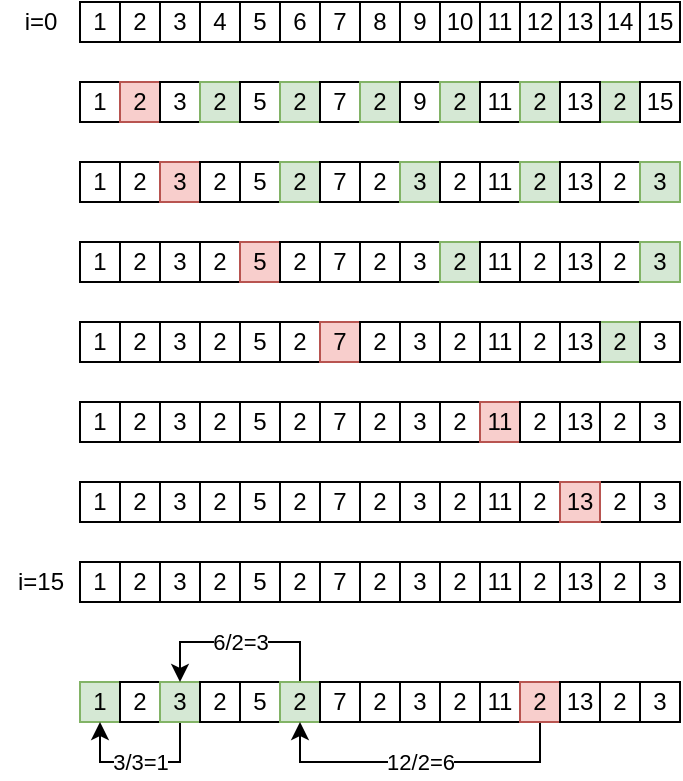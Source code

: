 <mxfile version="13.6.5">
    <diagram id="6hGFLwfOUW9BJ-s0fimq" name="Page-1">
        <mxGraphModel dx="441" dy="354" grid="1" gridSize="10" guides="1" tooltips="1" connect="1" arrows="1" fold="1" page="1" pageScale="1" pageWidth="827" pageHeight="1169" math="0" shadow="0">
            <root>
                <mxCell id="0"/>
                <mxCell id="1" parent="0"/>
                <mxCell id="2" value="1" style="whiteSpace=wrap;html=1;" vertex="1" parent="1">
                    <mxGeometry x="80" y="100" width="20" height="20" as="geometry"/>
                </mxCell>
                <mxCell id="3" value="2" style="whiteSpace=wrap;html=1;" vertex="1" parent="1">
                    <mxGeometry x="100" y="100" width="20" height="20" as="geometry"/>
                </mxCell>
                <mxCell id="4" value="3" style="whiteSpace=wrap;html=1;" vertex="1" parent="1">
                    <mxGeometry x="120" y="100" width="20" height="20" as="geometry"/>
                </mxCell>
                <mxCell id="5" value="4" style="whiteSpace=wrap;html=1;" vertex="1" parent="1">
                    <mxGeometry x="140" y="100" width="20" height="20" as="geometry"/>
                </mxCell>
                <mxCell id="6" value="5" style="whiteSpace=wrap;html=1;" vertex="1" parent="1">
                    <mxGeometry x="160" y="100" width="20" height="20" as="geometry"/>
                </mxCell>
                <mxCell id="7" value="6" style="whiteSpace=wrap;html=1;" vertex="1" parent="1">
                    <mxGeometry x="180" y="100" width="20" height="20" as="geometry"/>
                </mxCell>
                <mxCell id="8" value="7" style="whiteSpace=wrap;html=1;" vertex="1" parent="1">
                    <mxGeometry x="200" y="100" width="20" height="20" as="geometry"/>
                </mxCell>
                <mxCell id="9" value="8" style="whiteSpace=wrap;html=1;" vertex="1" parent="1">
                    <mxGeometry x="220" y="100" width="20" height="20" as="geometry"/>
                </mxCell>
                <mxCell id="10" value="9" style="whiteSpace=wrap;html=1;" vertex="1" parent="1">
                    <mxGeometry x="240" y="100" width="20" height="20" as="geometry"/>
                </mxCell>
                <mxCell id="13" value="10" style="whiteSpace=wrap;html=1;" vertex="1" parent="1">
                    <mxGeometry x="260" y="100" width="20" height="20" as="geometry"/>
                </mxCell>
                <mxCell id="14" value="11" style="whiteSpace=wrap;html=1;" vertex="1" parent="1">
                    <mxGeometry x="280" y="100" width="20" height="20" as="geometry"/>
                </mxCell>
                <mxCell id="15" value="12" style="whiteSpace=wrap;html=1;" vertex="1" parent="1">
                    <mxGeometry x="300" y="100" width="20" height="20" as="geometry"/>
                </mxCell>
                <mxCell id="16" value="14" style="whiteSpace=wrap;html=1;" vertex="1" parent="1">
                    <mxGeometry x="340" y="100" width="20" height="20" as="geometry"/>
                </mxCell>
                <mxCell id="17" value="13" style="whiteSpace=wrap;html=1;" vertex="1" parent="1">
                    <mxGeometry x="320" y="100" width="20" height="20" as="geometry"/>
                </mxCell>
                <mxCell id="18" value="15" style="whiteSpace=wrap;html=1;" vertex="1" parent="1">
                    <mxGeometry x="360" y="100" width="20" height="20" as="geometry"/>
                </mxCell>
                <mxCell id="22" value="1" style="whiteSpace=wrap;html=1;" vertex="1" parent="1">
                    <mxGeometry x="80" y="140" width="20" height="20" as="geometry"/>
                </mxCell>
                <mxCell id="23" value="2" style="whiteSpace=wrap;html=1;fillColor=#f8cecc;strokeColor=#b85450;" vertex="1" parent="1">
                    <mxGeometry x="100" y="140" width="20" height="20" as="geometry"/>
                </mxCell>
                <mxCell id="24" value="3" style="whiteSpace=wrap;html=1;" vertex="1" parent="1">
                    <mxGeometry x="120" y="140" width="20" height="20" as="geometry"/>
                </mxCell>
                <mxCell id="25" value="2" style="whiteSpace=wrap;html=1;fillColor=#d5e8d4;strokeColor=#82b366;" vertex="1" parent="1">
                    <mxGeometry x="140" y="140" width="20" height="20" as="geometry"/>
                </mxCell>
                <mxCell id="26" value="5" style="whiteSpace=wrap;html=1;" vertex="1" parent="1">
                    <mxGeometry x="160" y="140" width="20" height="20" as="geometry"/>
                </mxCell>
                <mxCell id="27" value="2" style="whiteSpace=wrap;html=1;fillColor=#d5e8d4;strokeColor=#82b366;" vertex="1" parent="1">
                    <mxGeometry x="180" y="140" width="20" height="20" as="geometry"/>
                </mxCell>
                <mxCell id="28" value="7" style="whiteSpace=wrap;html=1;" vertex="1" parent="1">
                    <mxGeometry x="200" y="140" width="20" height="20" as="geometry"/>
                </mxCell>
                <mxCell id="29" value="2" style="whiteSpace=wrap;html=1;fillColor=#d5e8d4;strokeColor=#82b366;" vertex="1" parent="1">
                    <mxGeometry x="220" y="140" width="20" height="20" as="geometry"/>
                </mxCell>
                <mxCell id="30" value="9" style="whiteSpace=wrap;html=1;" vertex="1" parent="1">
                    <mxGeometry x="240" y="140" width="20" height="20" as="geometry"/>
                </mxCell>
                <mxCell id="31" value="2" style="whiteSpace=wrap;html=1;fillColor=#d5e8d4;strokeColor=#82b366;" vertex="1" parent="1">
                    <mxGeometry x="260" y="140" width="20" height="20" as="geometry"/>
                </mxCell>
                <mxCell id="32" value="11" style="whiteSpace=wrap;html=1;" vertex="1" parent="1">
                    <mxGeometry x="280" y="140" width="20" height="20" as="geometry"/>
                </mxCell>
                <mxCell id="33" value="2" style="whiteSpace=wrap;html=1;fillColor=#d5e8d4;strokeColor=#82b366;" vertex="1" parent="1">
                    <mxGeometry x="300" y="140" width="20" height="20" as="geometry"/>
                </mxCell>
                <mxCell id="34" value="2" style="whiteSpace=wrap;html=1;fillColor=#d5e8d4;strokeColor=#82b366;" vertex="1" parent="1">
                    <mxGeometry x="340" y="140" width="20" height="20" as="geometry"/>
                </mxCell>
                <mxCell id="35" value="13" style="whiteSpace=wrap;html=1;" vertex="1" parent="1">
                    <mxGeometry x="320" y="140" width="20" height="20" as="geometry"/>
                </mxCell>
                <mxCell id="36" value="15" style="whiteSpace=wrap;html=1;" vertex="1" parent="1">
                    <mxGeometry x="360" y="140" width="20" height="20" as="geometry"/>
                </mxCell>
                <mxCell id="58" value="1" style="whiteSpace=wrap;html=1;" vertex="1" parent="1">
                    <mxGeometry x="80" y="180" width="20" height="20" as="geometry"/>
                </mxCell>
                <mxCell id="59" value="2" style="whiteSpace=wrap;html=1;" vertex="1" parent="1">
                    <mxGeometry x="100" y="180" width="20" height="20" as="geometry"/>
                </mxCell>
                <mxCell id="60" value="3" style="whiteSpace=wrap;html=1;fillColor=#f8cecc;strokeColor=#b85450;" vertex="1" parent="1">
                    <mxGeometry x="120" y="180" width="20" height="20" as="geometry"/>
                </mxCell>
                <mxCell id="61" value="2" style="whiteSpace=wrap;html=1;" vertex="1" parent="1">
                    <mxGeometry x="140" y="180" width="20" height="20" as="geometry"/>
                </mxCell>
                <mxCell id="62" value="5" style="whiteSpace=wrap;html=1;" vertex="1" parent="1">
                    <mxGeometry x="160" y="180" width="20" height="20" as="geometry"/>
                </mxCell>
                <mxCell id="63" value="2" style="whiteSpace=wrap;html=1;fillColor=#d5e8d4;strokeColor=#82b366;" vertex="1" parent="1">
                    <mxGeometry x="180" y="180" width="20" height="20" as="geometry"/>
                </mxCell>
                <mxCell id="64" value="7" style="whiteSpace=wrap;html=1;" vertex="1" parent="1">
                    <mxGeometry x="200" y="180" width="20" height="20" as="geometry"/>
                </mxCell>
                <mxCell id="65" value="2" style="whiteSpace=wrap;html=1;" vertex="1" parent="1">
                    <mxGeometry x="220" y="180" width="20" height="20" as="geometry"/>
                </mxCell>
                <mxCell id="66" value="3" style="whiteSpace=wrap;html=1;fillColor=#d5e8d4;strokeColor=#82b366;" vertex="1" parent="1">
                    <mxGeometry x="240" y="180" width="20" height="20" as="geometry"/>
                </mxCell>
                <mxCell id="67" value="2" style="whiteSpace=wrap;html=1;" vertex="1" parent="1">
                    <mxGeometry x="260" y="180" width="20" height="20" as="geometry"/>
                </mxCell>
                <mxCell id="68" value="11" style="whiteSpace=wrap;html=1;" vertex="1" parent="1">
                    <mxGeometry x="280" y="180" width="20" height="20" as="geometry"/>
                </mxCell>
                <mxCell id="69" value="2" style="whiteSpace=wrap;html=1;fillColor=#d5e8d4;strokeColor=#82b366;" vertex="1" parent="1">
                    <mxGeometry x="300" y="180" width="20" height="20" as="geometry"/>
                </mxCell>
                <mxCell id="70" value="2" style="whiteSpace=wrap;html=1;" vertex="1" parent="1">
                    <mxGeometry x="340" y="180" width="20" height="20" as="geometry"/>
                </mxCell>
                <mxCell id="71" value="13" style="whiteSpace=wrap;html=1;" vertex="1" parent="1">
                    <mxGeometry x="320" y="180" width="20" height="20" as="geometry"/>
                </mxCell>
                <mxCell id="72" value="3" style="whiteSpace=wrap;html=1;fillColor=#d5e8d4;strokeColor=#82b366;" vertex="1" parent="1">
                    <mxGeometry x="360" y="180" width="20" height="20" as="geometry"/>
                </mxCell>
                <mxCell id="76" value="1" style="whiteSpace=wrap;html=1;" vertex="1" parent="1">
                    <mxGeometry x="80" y="220" width="20" height="20" as="geometry"/>
                </mxCell>
                <mxCell id="77" value="2" style="whiteSpace=wrap;html=1;" vertex="1" parent="1">
                    <mxGeometry x="100" y="220" width="20" height="20" as="geometry"/>
                </mxCell>
                <mxCell id="78" value="3" style="whiteSpace=wrap;html=1;" vertex="1" parent="1">
                    <mxGeometry x="120" y="220" width="20" height="20" as="geometry"/>
                </mxCell>
                <mxCell id="79" value="2" style="whiteSpace=wrap;html=1;" vertex="1" parent="1">
                    <mxGeometry x="140" y="220" width="20" height="20" as="geometry"/>
                </mxCell>
                <mxCell id="80" value="5" style="whiteSpace=wrap;html=1;fillColor=#f8cecc;strokeColor=#b85450;" vertex="1" parent="1">
                    <mxGeometry x="160" y="220" width="20" height="20" as="geometry"/>
                </mxCell>
                <mxCell id="81" value="2" style="whiteSpace=wrap;html=1;" vertex="1" parent="1">
                    <mxGeometry x="180" y="220" width="20" height="20" as="geometry"/>
                </mxCell>
                <mxCell id="82" value="7" style="whiteSpace=wrap;html=1;" vertex="1" parent="1">
                    <mxGeometry x="200" y="220" width="20" height="20" as="geometry"/>
                </mxCell>
                <mxCell id="83" value="2" style="whiteSpace=wrap;html=1;" vertex="1" parent="1">
                    <mxGeometry x="220" y="220" width="20" height="20" as="geometry"/>
                </mxCell>
                <mxCell id="84" value="3" style="whiteSpace=wrap;html=1;" vertex="1" parent="1">
                    <mxGeometry x="240" y="220" width="20" height="20" as="geometry"/>
                </mxCell>
                <mxCell id="85" value="2" style="whiteSpace=wrap;html=1;fillColor=#d5e8d4;strokeColor=#82b366;" vertex="1" parent="1">
                    <mxGeometry x="260" y="220" width="20" height="20" as="geometry"/>
                </mxCell>
                <mxCell id="86" value="11" style="whiteSpace=wrap;html=1;" vertex="1" parent="1">
                    <mxGeometry x="280" y="220" width="20" height="20" as="geometry"/>
                </mxCell>
                <mxCell id="87" value="2" style="whiteSpace=wrap;html=1;" vertex="1" parent="1">
                    <mxGeometry x="300" y="220" width="20" height="20" as="geometry"/>
                </mxCell>
                <mxCell id="88" value="2" style="whiteSpace=wrap;html=1;" vertex="1" parent="1">
                    <mxGeometry x="340" y="220" width="20" height="20" as="geometry"/>
                </mxCell>
                <mxCell id="89" value="13" style="whiteSpace=wrap;html=1;" vertex="1" parent="1">
                    <mxGeometry x="320" y="220" width="20" height="20" as="geometry"/>
                </mxCell>
                <mxCell id="90" value="3" style="whiteSpace=wrap;html=1;fillColor=#d5e8d4;strokeColor=#82b366;" vertex="1" parent="1">
                    <mxGeometry x="360" y="220" width="20" height="20" as="geometry"/>
                </mxCell>
                <mxCell id="94" value="1" style="whiteSpace=wrap;html=1;" vertex="1" parent="1">
                    <mxGeometry x="80" y="260" width="20" height="20" as="geometry"/>
                </mxCell>
                <mxCell id="95" value="2" style="whiteSpace=wrap;html=1;" vertex="1" parent="1">
                    <mxGeometry x="100" y="260" width="20" height="20" as="geometry"/>
                </mxCell>
                <mxCell id="96" value="3" style="whiteSpace=wrap;html=1;" vertex="1" parent="1">
                    <mxGeometry x="120" y="260" width="20" height="20" as="geometry"/>
                </mxCell>
                <mxCell id="97" value="2" style="whiteSpace=wrap;html=1;" vertex="1" parent="1">
                    <mxGeometry x="140" y="260" width="20" height="20" as="geometry"/>
                </mxCell>
                <mxCell id="98" value="5" style="whiteSpace=wrap;html=1;" vertex="1" parent="1">
                    <mxGeometry x="160" y="260" width="20" height="20" as="geometry"/>
                </mxCell>
                <mxCell id="99" value="2" style="whiteSpace=wrap;html=1;" vertex="1" parent="1">
                    <mxGeometry x="180" y="260" width="20" height="20" as="geometry"/>
                </mxCell>
                <mxCell id="100" value="7" style="whiteSpace=wrap;html=1;fillColor=#f8cecc;strokeColor=#b85450;" vertex="1" parent="1">
                    <mxGeometry x="200" y="260" width="20" height="20" as="geometry"/>
                </mxCell>
                <mxCell id="101" value="2" style="whiteSpace=wrap;html=1;" vertex="1" parent="1">
                    <mxGeometry x="220" y="260" width="20" height="20" as="geometry"/>
                </mxCell>
                <mxCell id="102" value="3" style="whiteSpace=wrap;html=1;" vertex="1" parent="1">
                    <mxGeometry x="240" y="260" width="20" height="20" as="geometry"/>
                </mxCell>
                <mxCell id="103" value="2" style="whiteSpace=wrap;html=1;" vertex="1" parent="1">
                    <mxGeometry x="260" y="260" width="20" height="20" as="geometry"/>
                </mxCell>
                <mxCell id="104" value="11" style="whiteSpace=wrap;html=1;" vertex="1" parent="1">
                    <mxGeometry x="280" y="260" width="20" height="20" as="geometry"/>
                </mxCell>
                <mxCell id="105" value="2" style="whiteSpace=wrap;html=1;" vertex="1" parent="1">
                    <mxGeometry x="300" y="260" width="20" height="20" as="geometry"/>
                </mxCell>
                <mxCell id="106" value="2" style="whiteSpace=wrap;html=1;fillColor=#d5e8d4;strokeColor=#82b366;" vertex="1" parent="1">
                    <mxGeometry x="340" y="260" width="20" height="20" as="geometry"/>
                </mxCell>
                <mxCell id="107" value="13" style="whiteSpace=wrap;html=1;" vertex="1" parent="1">
                    <mxGeometry x="320" y="260" width="20" height="20" as="geometry"/>
                </mxCell>
                <mxCell id="108" value="3" style="whiteSpace=wrap;html=1;" vertex="1" parent="1">
                    <mxGeometry x="360" y="260" width="20" height="20" as="geometry"/>
                </mxCell>
                <mxCell id="112" value="1" style="whiteSpace=wrap;html=1;" vertex="1" parent="1">
                    <mxGeometry x="80" y="300" width="20" height="20" as="geometry"/>
                </mxCell>
                <mxCell id="113" value="2" style="whiteSpace=wrap;html=1;" vertex="1" parent="1">
                    <mxGeometry x="100" y="300" width="20" height="20" as="geometry"/>
                </mxCell>
                <mxCell id="114" value="3" style="whiteSpace=wrap;html=1;" vertex="1" parent="1">
                    <mxGeometry x="120" y="300" width="20" height="20" as="geometry"/>
                </mxCell>
                <mxCell id="115" value="2" style="whiteSpace=wrap;html=1;" vertex="1" parent="1">
                    <mxGeometry x="140" y="300" width="20" height="20" as="geometry"/>
                </mxCell>
                <mxCell id="116" value="5" style="whiteSpace=wrap;html=1;" vertex="1" parent="1">
                    <mxGeometry x="160" y="300" width="20" height="20" as="geometry"/>
                </mxCell>
                <mxCell id="117" value="2" style="whiteSpace=wrap;html=1;" vertex="1" parent="1">
                    <mxGeometry x="180" y="300" width="20" height="20" as="geometry"/>
                </mxCell>
                <mxCell id="118" value="7" style="whiteSpace=wrap;html=1;" vertex="1" parent="1">
                    <mxGeometry x="200" y="300" width="20" height="20" as="geometry"/>
                </mxCell>
                <mxCell id="119" value="2" style="whiteSpace=wrap;html=1;" vertex="1" parent="1">
                    <mxGeometry x="220" y="300" width="20" height="20" as="geometry"/>
                </mxCell>
                <mxCell id="120" value="3" style="whiteSpace=wrap;html=1;" vertex="1" parent="1">
                    <mxGeometry x="240" y="300" width="20" height="20" as="geometry"/>
                </mxCell>
                <mxCell id="121" value="2" style="whiteSpace=wrap;html=1;" vertex="1" parent="1">
                    <mxGeometry x="260" y="300" width="20" height="20" as="geometry"/>
                </mxCell>
                <mxCell id="122" value="11" style="whiteSpace=wrap;html=1;fillColor=#f8cecc;strokeColor=#b85450;" vertex="1" parent="1">
                    <mxGeometry x="280" y="300" width="20" height="20" as="geometry"/>
                </mxCell>
                <mxCell id="123" value="2" style="whiteSpace=wrap;html=1;" vertex="1" parent="1">
                    <mxGeometry x="300" y="300" width="20" height="20" as="geometry"/>
                </mxCell>
                <mxCell id="124" value="2" style="whiteSpace=wrap;html=1;" vertex="1" parent="1">
                    <mxGeometry x="340" y="300" width="20" height="20" as="geometry"/>
                </mxCell>
                <mxCell id="125" value="13" style="whiteSpace=wrap;html=1;" vertex="1" parent="1">
                    <mxGeometry x="320" y="300" width="20" height="20" as="geometry"/>
                </mxCell>
                <mxCell id="126" value="3" style="whiteSpace=wrap;html=1;" vertex="1" parent="1">
                    <mxGeometry x="360" y="300" width="20" height="20" as="geometry"/>
                </mxCell>
                <mxCell id="130" value="1" style="whiteSpace=wrap;html=1;" vertex="1" parent="1">
                    <mxGeometry x="80" y="340" width="20" height="20" as="geometry"/>
                </mxCell>
                <mxCell id="131" value="2" style="whiteSpace=wrap;html=1;" vertex="1" parent="1">
                    <mxGeometry x="100" y="340" width="20" height="20" as="geometry"/>
                </mxCell>
                <mxCell id="132" value="3" style="whiteSpace=wrap;html=1;" vertex="1" parent="1">
                    <mxGeometry x="120" y="340" width="20" height="20" as="geometry"/>
                </mxCell>
                <mxCell id="133" value="2" style="whiteSpace=wrap;html=1;" vertex="1" parent="1">
                    <mxGeometry x="140" y="340" width="20" height="20" as="geometry"/>
                </mxCell>
                <mxCell id="134" value="5" style="whiteSpace=wrap;html=1;" vertex="1" parent="1">
                    <mxGeometry x="160" y="340" width="20" height="20" as="geometry"/>
                </mxCell>
                <mxCell id="135" value="2" style="whiteSpace=wrap;html=1;" vertex="1" parent="1">
                    <mxGeometry x="180" y="340" width="20" height="20" as="geometry"/>
                </mxCell>
                <mxCell id="136" value="7" style="whiteSpace=wrap;html=1;" vertex="1" parent="1">
                    <mxGeometry x="200" y="340" width="20" height="20" as="geometry"/>
                </mxCell>
                <mxCell id="137" value="2" style="whiteSpace=wrap;html=1;" vertex="1" parent="1">
                    <mxGeometry x="220" y="340" width="20" height="20" as="geometry"/>
                </mxCell>
                <mxCell id="138" value="3" style="whiteSpace=wrap;html=1;" vertex="1" parent="1">
                    <mxGeometry x="240" y="340" width="20" height="20" as="geometry"/>
                </mxCell>
                <mxCell id="139" value="2" style="whiteSpace=wrap;html=1;" vertex="1" parent="1">
                    <mxGeometry x="260" y="340" width="20" height="20" as="geometry"/>
                </mxCell>
                <mxCell id="140" value="11" style="whiteSpace=wrap;html=1;" vertex="1" parent="1">
                    <mxGeometry x="280" y="340" width="20" height="20" as="geometry"/>
                </mxCell>
                <mxCell id="141" value="2" style="whiteSpace=wrap;html=1;" vertex="1" parent="1">
                    <mxGeometry x="300" y="340" width="20" height="20" as="geometry"/>
                </mxCell>
                <mxCell id="142" value="2" style="whiteSpace=wrap;html=1;" vertex="1" parent="1">
                    <mxGeometry x="340" y="340" width="20" height="20" as="geometry"/>
                </mxCell>
                <mxCell id="143" value="13" style="whiteSpace=wrap;html=1;fillColor=#f8cecc;strokeColor=#b85450;" vertex="1" parent="1">
                    <mxGeometry x="320" y="340" width="20" height="20" as="geometry"/>
                </mxCell>
                <mxCell id="144" value="3" style="whiteSpace=wrap;html=1;" vertex="1" parent="1">
                    <mxGeometry x="360" y="340" width="20" height="20" as="geometry"/>
                </mxCell>
                <mxCell id="160" value="1" style="whiteSpace=wrap;html=1;" vertex="1" parent="1">
                    <mxGeometry x="80" y="380" width="20" height="20" as="geometry"/>
                </mxCell>
                <mxCell id="161" value="2" style="whiteSpace=wrap;html=1;" vertex="1" parent="1">
                    <mxGeometry x="100" y="380" width="20" height="20" as="geometry"/>
                </mxCell>
                <mxCell id="162" value="3" style="whiteSpace=wrap;html=1;" vertex="1" parent="1">
                    <mxGeometry x="120" y="380" width="20" height="20" as="geometry"/>
                </mxCell>
                <mxCell id="163" value="2" style="whiteSpace=wrap;html=1;" vertex="1" parent="1">
                    <mxGeometry x="140" y="380" width="20" height="20" as="geometry"/>
                </mxCell>
                <mxCell id="164" value="5" style="whiteSpace=wrap;html=1;" vertex="1" parent="1">
                    <mxGeometry x="160" y="380" width="20" height="20" as="geometry"/>
                </mxCell>
                <mxCell id="165" value="2" style="whiteSpace=wrap;html=1;" vertex="1" parent="1">
                    <mxGeometry x="180" y="380" width="20" height="20" as="geometry"/>
                </mxCell>
                <mxCell id="166" value="7" style="whiteSpace=wrap;html=1;" vertex="1" parent="1">
                    <mxGeometry x="200" y="380" width="20" height="20" as="geometry"/>
                </mxCell>
                <mxCell id="167" value="2" style="whiteSpace=wrap;html=1;" vertex="1" parent="1">
                    <mxGeometry x="220" y="380" width="20" height="20" as="geometry"/>
                </mxCell>
                <mxCell id="168" value="3" style="whiteSpace=wrap;html=1;" vertex="1" parent="1">
                    <mxGeometry x="240" y="380" width="20" height="20" as="geometry"/>
                </mxCell>
                <mxCell id="169" value="2" style="whiteSpace=wrap;html=1;" vertex="1" parent="1">
                    <mxGeometry x="260" y="380" width="20" height="20" as="geometry"/>
                </mxCell>
                <mxCell id="170" value="11" style="whiteSpace=wrap;html=1;" vertex="1" parent="1">
                    <mxGeometry x="280" y="380" width="20" height="20" as="geometry"/>
                </mxCell>
                <mxCell id="171" value="2" style="whiteSpace=wrap;html=1;" vertex="1" parent="1">
                    <mxGeometry x="300" y="380" width="20" height="20" as="geometry"/>
                </mxCell>
                <mxCell id="172" value="2" style="whiteSpace=wrap;html=1;" vertex="1" parent="1">
                    <mxGeometry x="340" y="380" width="20" height="20" as="geometry"/>
                </mxCell>
                <mxCell id="173" value="13" style="whiteSpace=wrap;html=1;" vertex="1" parent="1">
                    <mxGeometry x="320" y="380" width="20" height="20" as="geometry"/>
                </mxCell>
                <mxCell id="174" value="3" style="whiteSpace=wrap;html=1;" vertex="1" parent="1">
                    <mxGeometry x="360" y="380" width="20" height="20" as="geometry"/>
                </mxCell>
                <mxCell id="175" value="i=0" style="text;html=1;align=center;verticalAlign=middle;resizable=0;points=[];autosize=1;" vertex="1" parent="1">
                    <mxGeometry x="45" y="100" width="30" height="20" as="geometry"/>
                </mxCell>
                <mxCell id="176" value="i=15" style="text;html=1;align=center;verticalAlign=middle;resizable=0;points=[];autosize=1;" vertex="1" parent="1">
                    <mxGeometry x="40" y="380" width="40" height="20" as="geometry"/>
                </mxCell>
                <mxCell id="177" value="1" style="whiteSpace=wrap;html=1;fillColor=#d5e8d4;strokeColor=#82b366;" vertex="1" parent="1">
                    <mxGeometry x="80" y="440" width="20" height="20" as="geometry"/>
                </mxCell>
                <mxCell id="178" value="2" style="whiteSpace=wrap;html=1;" vertex="1" parent="1">
                    <mxGeometry x="100" y="440" width="20" height="20" as="geometry"/>
                </mxCell>
                <mxCell id="195" value="3/3=1" style="edgeStyle=orthogonalEdgeStyle;rounded=0;orthogonalLoop=1;jettySize=auto;html=1;exitX=0.5;exitY=1;exitDx=0;exitDy=0;entryX=0.5;entryY=1;entryDx=0;entryDy=0;" edge="1" parent="1" source="179" target="177">
                    <mxGeometry relative="1" as="geometry"/>
                </mxCell>
                <mxCell id="179" value="3" style="whiteSpace=wrap;html=1;fillColor=#d5e8d4;strokeColor=#82b366;" vertex="1" parent="1">
                    <mxGeometry x="120" y="440" width="20" height="20" as="geometry"/>
                </mxCell>
                <mxCell id="180" value="2" style="whiteSpace=wrap;html=1;" vertex="1" parent="1">
                    <mxGeometry x="140" y="440" width="20" height="20" as="geometry"/>
                </mxCell>
                <mxCell id="181" value="5" style="whiteSpace=wrap;html=1;" vertex="1" parent="1">
                    <mxGeometry x="160" y="440" width="20" height="20" as="geometry"/>
                </mxCell>
                <mxCell id="194" value="6/2=3" style="edgeStyle=orthogonalEdgeStyle;rounded=0;orthogonalLoop=1;jettySize=auto;html=1;exitX=0.5;exitY=0;exitDx=0;exitDy=0;entryX=0.5;entryY=0;entryDx=0;entryDy=0;" edge="1" parent="1" source="182" target="179">
                    <mxGeometry relative="1" as="geometry"/>
                </mxCell>
                <mxCell id="182" value="2" style="whiteSpace=wrap;html=1;fillColor=#d5e8d4;strokeColor=#82b366;" vertex="1" parent="1">
                    <mxGeometry x="180" y="440" width="20" height="20" as="geometry"/>
                </mxCell>
                <mxCell id="183" value="7" style="whiteSpace=wrap;html=1;" vertex="1" parent="1">
                    <mxGeometry x="200" y="440" width="20" height="20" as="geometry"/>
                </mxCell>
                <mxCell id="184" value="2" style="whiteSpace=wrap;html=1;" vertex="1" parent="1">
                    <mxGeometry x="220" y="440" width="20" height="20" as="geometry"/>
                </mxCell>
                <mxCell id="185" value="3" style="whiteSpace=wrap;html=1;" vertex="1" parent="1">
                    <mxGeometry x="240" y="440" width="20" height="20" as="geometry"/>
                </mxCell>
                <mxCell id="186" value="2" style="whiteSpace=wrap;html=1;" vertex="1" parent="1">
                    <mxGeometry x="260" y="440" width="20" height="20" as="geometry"/>
                </mxCell>
                <mxCell id="187" value="11" style="whiteSpace=wrap;html=1;" vertex="1" parent="1">
                    <mxGeometry x="280" y="440" width="20" height="20" as="geometry"/>
                </mxCell>
                <mxCell id="193" value="12/2=6" style="edgeStyle=orthogonalEdgeStyle;rounded=0;orthogonalLoop=1;jettySize=auto;html=1;exitX=0.5;exitY=1;exitDx=0;exitDy=0;entryX=0.5;entryY=1;entryDx=0;entryDy=0;" edge="1" parent="1" source="188" target="182">
                    <mxGeometry relative="1" as="geometry">
                        <Array as="points">
                            <mxPoint x="310" y="480"/>
                            <mxPoint x="190" y="480"/>
                        </Array>
                    </mxGeometry>
                </mxCell>
                <mxCell id="188" value="2" style="whiteSpace=wrap;html=1;fillColor=#f8cecc;strokeColor=#b85450;" vertex="1" parent="1">
                    <mxGeometry x="300" y="440" width="20" height="20" as="geometry"/>
                </mxCell>
                <mxCell id="189" value="2" style="whiteSpace=wrap;html=1;" vertex="1" parent="1">
                    <mxGeometry x="340" y="440" width="20" height="20" as="geometry"/>
                </mxCell>
                <mxCell id="190" value="13" style="whiteSpace=wrap;html=1;" vertex="1" parent="1">
                    <mxGeometry x="320" y="440" width="20" height="20" as="geometry"/>
                </mxCell>
                <mxCell id="191" value="3" style="whiteSpace=wrap;html=1;" vertex="1" parent="1">
                    <mxGeometry x="360" y="440" width="20" height="20" as="geometry"/>
                </mxCell>
            </root>
        </mxGraphModel>
    </diagram>
</mxfile>